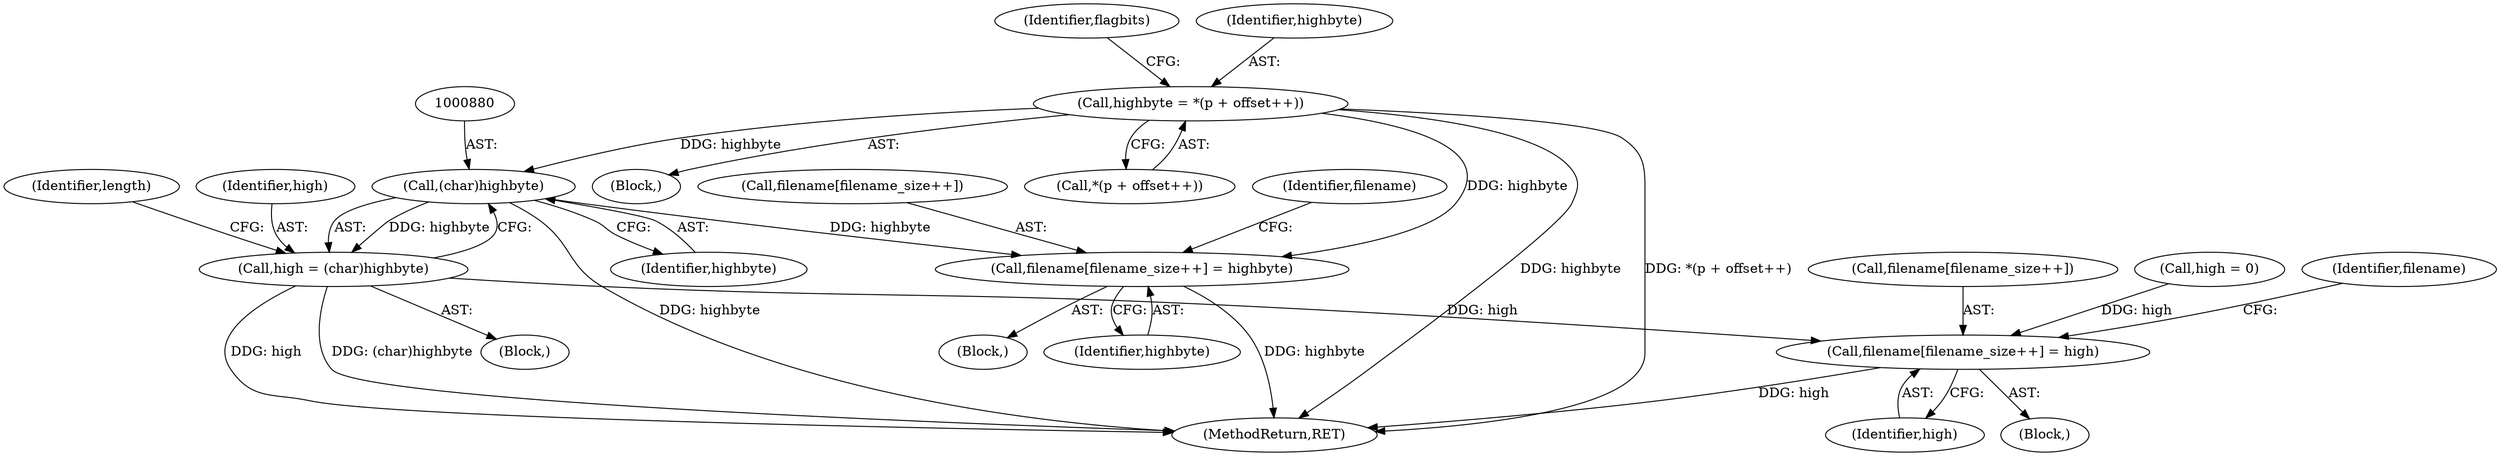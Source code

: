digraph "0_libarchive_bfcfe6f04ed20db2504db8a254d1f40a1d84eb28_0@integer" {
"1000746" [label="(Call,highbyte = *(p + offset++))"];
"1000811" [label="(Call,filename[filename_size++] = highbyte)"];
"1000879" [label="(Call,(char)highbyte)"];
"1000877" [label="(Call,high = (char)highbyte)"];
"1000908" [label="(Call,filename[filename_size++] = high)"];
"1000878" [label="(Identifier,high)"];
"1000908" [label="(Call,filename[filename_size++] = high)"];
"1000909" [label="(Call,filename[filename_size++])"];
"1000869" [label="(Block,)"];
"1000877" [label="(Call,high = (char)highbyte)"];
"1001754" [label="(MethodReturn,RET)"];
"1000746" [label="(Call,highbyte = *(p + offset++))"];
"1000811" [label="(Call,filename[filename_size++] = highbyte)"];
"1000819" [label="(Identifier,filename)"];
"1000889" [label="(Identifier,length)"];
"1000901" [label="(Block,)"];
"1000881" [label="(Identifier,highbyte)"];
"1000721" [label="(Block,)"];
"1000812" [label="(Call,filename[filename_size++])"];
"1000879" [label="(Call,(char)highbyte)"];
"1000754" [label="(Identifier,flagbits)"];
"1000748" [label="(Call,*(p + offset++))"];
"1000816" [label="(Identifier,highbyte)"];
"1000885" [label="(Call,high = 0)"];
"1000916" [label="(Identifier,filename)"];
"1000913" [label="(Identifier,high)"];
"1000791" [label="(Block,)"];
"1000747" [label="(Identifier,highbyte)"];
"1000746" -> "1000721"  [label="AST: "];
"1000746" -> "1000748"  [label="CFG: "];
"1000747" -> "1000746"  [label="AST: "];
"1000748" -> "1000746"  [label="AST: "];
"1000754" -> "1000746"  [label="CFG: "];
"1000746" -> "1001754"  [label="DDG: *(p + offset++)"];
"1000746" -> "1001754"  [label="DDG: highbyte"];
"1000746" -> "1000811"  [label="DDG: highbyte"];
"1000746" -> "1000879"  [label="DDG: highbyte"];
"1000811" -> "1000791"  [label="AST: "];
"1000811" -> "1000816"  [label="CFG: "];
"1000812" -> "1000811"  [label="AST: "];
"1000816" -> "1000811"  [label="AST: "];
"1000819" -> "1000811"  [label="CFG: "];
"1000811" -> "1001754"  [label="DDG: highbyte"];
"1000879" -> "1000811"  [label="DDG: highbyte"];
"1000879" -> "1000877"  [label="AST: "];
"1000879" -> "1000881"  [label="CFG: "];
"1000880" -> "1000879"  [label="AST: "];
"1000881" -> "1000879"  [label="AST: "];
"1000877" -> "1000879"  [label="CFG: "];
"1000879" -> "1001754"  [label="DDG: highbyte"];
"1000879" -> "1000877"  [label="DDG: highbyte"];
"1000877" -> "1000869"  [label="AST: "];
"1000878" -> "1000877"  [label="AST: "];
"1000889" -> "1000877"  [label="CFG: "];
"1000877" -> "1001754"  [label="DDG: high"];
"1000877" -> "1001754"  [label="DDG: (char)highbyte"];
"1000877" -> "1000908"  [label="DDG: high"];
"1000908" -> "1000901"  [label="AST: "];
"1000908" -> "1000913"  [label="CFG: "];
"1000909" -> "1000908"  [label="AST: "];
"1000913" -> "1000908"  [label="AST: "];
"1000916" -> "1000908"  [label="CFG: "];
"1000908" -> "1001754"  [label="DDG: high"];
"1000885" -> "1000908"  [label="DDG: high"];
}
